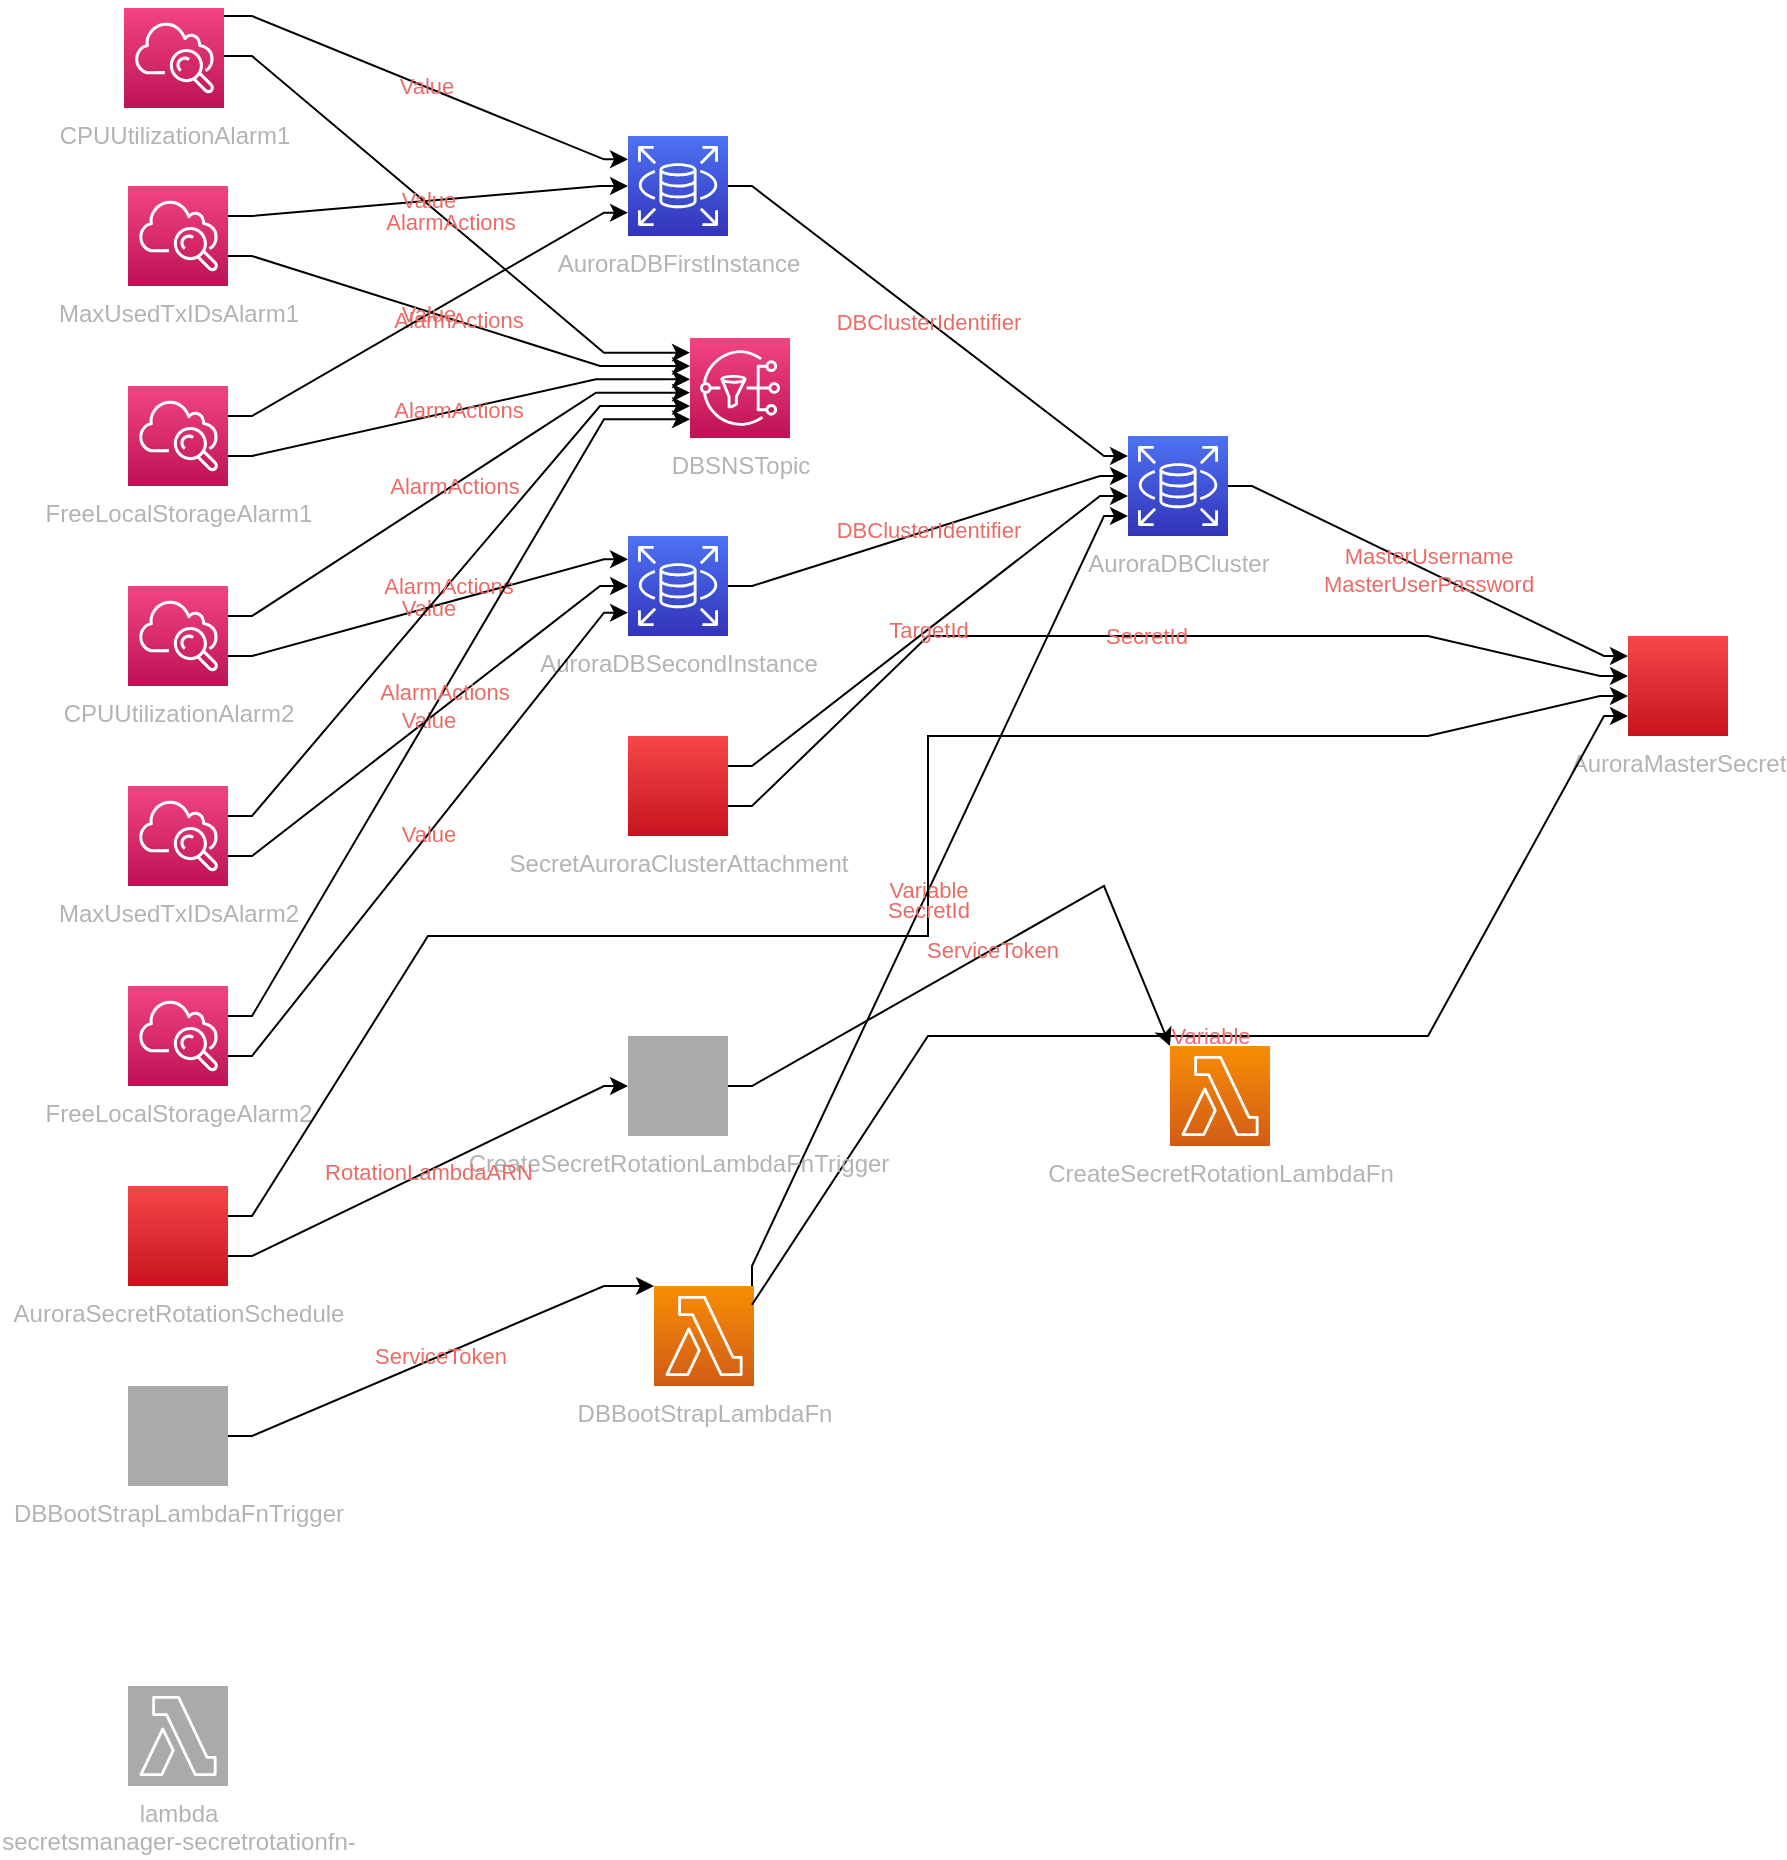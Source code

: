 <mxfile pages="2">
    <diagram id="diagramid" name="Diagram">
        <mxGraphModel dx="1534" dy="469" grid="0" gridSize="10" guides="0" tooltips="1" connect="0" arrows="1" fold="1" page="1" pageScale="1" pageWidth="827" pageHeight="1169" background="none" math="0" shadow="0">
            <root>
                <mxCell id="0"/>
                <mxCell id="1" parent="0"/>
                <mxCell id="4" value="DBSNSTopic" style="outlineConnect=0;fontColor=#B3B3B3;gradientColor=#F34482;gradientDirection=north;fillColor=#BC1356;strokeColor=#ffffff;dashed=0;verticalLabelPosition=bottom;verticalAlign=top;align=center;html=1;fontSize=12;fontStyle=0;aspect=fixed;shape=mxgraph.aws4.resourceIcon;resIcon=mxgraph.aws4.sns;rounded=0;" parent="1" vertex="1">
                    <mxGeometry x="281" y="176" width="50" height="50" as="geometry"/>
                </mxCell>
                <mxCell id="12" value="AuroraMasterSecret" style="outlineConnect=0;fontColor=#B3B3B3;gradientColor=#F54749;gradientDirection=north;fillColor=#C7131F;strokeColor=#ffffff;dashed=0;verticalLabelPosition=bottom;verticalAlign=top;align=center;html=1;fontSize=12;fontStyle=0;aspect=fixed;shape=mxgraph.aws4.resourceIcon;resIcon=mxgraph.aws4.secretsmanager;rounded=0;" parent="1" vertex="1">
                    <mxGeometry x="750" y="325" width="50" height="50" as="geometry"/>
                </mxCell>
                <mxCell id="16" value="CreateSecretRotationLambdaFn" style="outlineConnect=0;fontColor=#B3B3B3;gradientColor=#F78E04;gradientDirection=north;fillColor=#D05C17;strokeColor=#ffffff;dashed=0;verticalLabelPosition=bottom;verticalAlign=top;align=center;html=1;fontSize=12;fontStyle=0;aspect=fixed;shape=mxgraph.aws4.resourceIcon;resIcon=mxgraph.aws4.lambda;rounded=0;" parent="1" vertex="1">
                    <mxGeometry x="521" y="530" width="50" height="50" as="geometry"/>
                </mxCell>
                <mxCell id="19" value="AuroraDBCluster" style="outlineConnect=0;fontColor=#B3B3B3;gradientColor=#4D72F3;gradientDirection=north;fillColor=#3334B9;strokeColor=#ffffff;dashed=0;verticalLabelPosition=bottom;verticalAlign=top;align=center;html=1;fontSize=12;fontStyle=0;aspect=fixed;shape=mxgraph.aws4.resourceIcon;resIcon=mxgraph.aws4.rds;rounded=0;" parent="1" vertex="1">
                    <mxGeometry x="500" y="225" width="50" height="50" as="geometry"/>
                </mxCell>
                <mxCell id="20" value="AuroraDBFirstInstance" style="outlineConnect=0;fontColor=#B3B3B3;gradientColor=#4D72F3;gradientDirection=north;fillColor=#3334B9;strokeColor=#ffffff;dashed=0;verticalLabelPosition=bottom;verticalAlign=top;align=center;html=1;fontSize=12;fontStyle=0;aspect=fixed;shape=mxgraph.aws4.resourceIcon;resIcon=mxgraph.aws4.rds;rounded=0;" parent="1" vertex="1">
                    <mxGeometry x="250" y="75" width="50" height="50" as="geometry"/>
                </mxCell>
                <mxCell id="21" value="AuroraDBSecondInstance" style="outlineConnect=0;fontColor=#B3B3B3;gradientColor=#4D72F3;gradientDirection=north;fillColor=#3334B9;strokeColor=#ffffff;dashed=0;verticalLabelPosition=bottom;verticalAlign=top;align=center;html=1;fontSize=12;fontStyle=0;aspect=fixed;shape=mxgraph.aws4.resourceIcon;resIcon=mxgraph.aws4.rds;rounded=0;" parent="1" vertex="1">
                    <mxGeometry x="250" y="275" width="50" height="50" as="geometry"/>
                </mxCell>
                <mxCell id="22" value="CPUUtilizationAlarm1" style="outlineConnect=0;fontColor=#B3B3B3;gradientColor=#F34482;gradientDirection=north;fillColor=#BC1356;strokeColor=#ffffff;dashed=0;verticalLabelPosition=bottom;verticalAlign=top;align=center;html=1;fontSize=12;fontStyle=0;aspect=fixed;shape=mxgraph.aws4.resourceIcon;resIcon=mxgraph.aws4.cloudwatch;rounded=0;" parent="1" vertex="1">
                    <mxGeometry x="-2" y="11" width="50" height="50" as="geometry"/>
                </mxCell>
                <mxCell id="23" value="CPUUtilizationAlarm2" style="outlineConnect=0;fontColor=#B3B3B3;gradientColor=#F34482;gradientDirection=north;fillColor=#BC1356;strokeColor=#ffffff;dashed=0;verticalLabelPosition=bottom;verticalAlign=top;align=center;html=1;fontSize=12;fontStyle=0;aspect=fixed;shape=mxgraph.aws4.resourceIcon;resIcon=mxgraph.aws4.cloudwatch;rounded=0;" parent="1" vertex="1">
                    <mxGeometry y="300" width="50" height="50" as="geometry"/>
                </mxCell>
                <mxCell id="24" value="MaxUsedTxIDsAlarm1" style="outlineConnect=0;fontColor=#B3B3B3;gradientColor=#F34482;gradientDirection=north;fillColor=#BC1356;strokeColor=#ffffff;dashed=0;verticalLabelPosition=bottom;verticalAlign=top;align=center;html=1;fontSize=12;fontStyle=0;aspect=fixed;shape=mxgraph.aws4.resourceIcon;resIcon=mxgraph.aws4.cloudwatch;rounded=0;" parent="1" vertex="1">
                    <mxGeometry y="100" width="50" height="50" as="geometry"/>
                </mxCell>
                <mxCell id="25" value="MaxUsedTxIDsAlarm2" style="outlineConnect=0;fontColor=#B3B3B3;gradientColor=#F34482;gradientDirection=north;fillColor=#BC1356;strokeColor=#ffffff;dashed=0;verticalLabelPosition=bottom;verticalAlign=top;align=center;html=1;fontSize=12;fontStyle=0;aspect=fixed;shape=mxgraph.aws4.resourceIcon;resIcon=mxgraph.aws4.cloudwatch;rounded=0;" parent="1" vertex="1">
                    <mxGeometry y="400" width="50" height="50" as="geometry"/>
                </mxCell>
                <mxCell id="26" value="FreeLocalStorageAlarm1" style="outlineConnect=0;fontColor=#B3B3B3;gradientColor=#F34482;gradientDirection=north;fillColor=#BC1356;strokeColor=#ffffff;dashed=0;verticalLabelPosition=bottom;verticalAlign=top;align=center;html=1;fontSize=12;fontStyle=0;aspect=fixed;shape=mxgraph.aws4.resourceIcon;resIcon=mxgraph.aws4.cloudwatch;rounded=0;" parent="1" vertex="1">
                    <mxGeometry y="200" width="50" height="50" as="geometry"/>
                </mxCell>
                <mxCell id="27" value="FreeLocalStorageAlarm2" style="outlineConnect=0;fontColor=#B3B3B3;gradientColor=#F34482;gradientDirection=north;fillColor=#BC1356;strokeColor=#ffffff;dashed=0;verticalLabelPosition=bottom;verticalAlign=top;align=center;html=1;fontSize=12;fontStyle=0;aspect=fixed;shape=mxgraph.aws4.resourceIcon;resIcon=mxgraph.aws4.cloudwatch;rounded=0;" parent="1" vertex="1">
                    <mxGeometry y="500" width="50" height="50" as="geometry"/>
                </mxCell>
                <mxCell id="31" value="DBBootStrapLambdaFn" style="outlineConnect=0;fontColor=#B3B3B3;gradientColor=#F78E04;gradientDirection=north;fillColor=#D05C17;strokeColor=#ffffff;dashed=0;verticalLabelPosition=bottom;verticalAlign=top;align=center;html=1;fontSize=12;fontStyle=0;aspect=fixed;shape=mxgraph.aws4.resourceIcon;resIcon=mxgraph.aws4.lambda;rounded=0;" parent="1" vertex="1">
                    <mxGeometry x="263" y="650" width="50" height="50" as="geometry"/>
                </mxCell>
                <mxCell id="39" value="lambda  &#10;secretsmanager-secretrotationfn-" style="outlineConnect=0;fontColor=#B3B3B3;gradientColor=#aaaaaa;gradientDirection=north;fillColor=#aaaaaa;strokeColor=#ffffff;dashed=0;verticalLabelPosition=bottom;verticalAlign=top;align=center;html=1;fontSize=12;fontStyle=0;aspect=fixed;shape=mxgraph.aws4.resourceIcon;resIcon=mxgraph.aws4.lambda;rounded=0;" parent="1" vertex="1">
                    <mxGeometry y="850" width="50" height="50" as="geometry"/>
                </mxCell>
                <mxCell id="AuroraMasterSecret|AuroraDBCluster" value="MasterUsername&#10;MasterUserPassword" style="edgeStyle=orthogonalEdgeStyle;rounded=0;orthogonalLoop=1;jettySize=auto;html=1;labelBackgroundColor=none;fontColor=#EA6B66;noEdgeStyle=1;orthogonal=1;" parent="1" source="19" target="12" edge="1">
                    <mxGeometry relative="1" as="geometry">
                        <Array as="points">
                            <mxPoint x="562" y="250"/>
                            <mxPoint x="738" y="335"/>
                        </Array>
                    </mxGeometry>
                </mxCell>
                <mxCell id="AuroraDBCluster|AuroraDBFirstInstance" value="DBClusterIdentifier" style="edgeStyle=orthogonalEdgeStyle;rounded=0;orthogonalLoop=1;jettySize=auto;html=1;labelBackgroundColor=none;fontColor=#EA6B66;noEdgeStyle=1;orthogonal=1;" parent="1" source="20" target="19" edge="1">
                    <mxGeometry relative="1" as="geometry">
                        <Array as="points">
                            <mxPoint x="312" y="100"/>
                            <mxPoint x="488" y="235"/>
                        </Array>
                    </mxGeometry>
                </mxCell>
                <mxCell id="AuroraDBCluster|AuroraDBSecondInstance" value="DBClusterIdentifier" style="edgeStyle=orthogonalEdgeStyle;rounded=0;orthogonalLoop=1;jettySize=auto;html=1;labelBackgroundColor=none;fontColor=#EA6B66;noEdgeStyle=1;orthogonal=1;" parent="1" source="21" target="19" edge="1">
                    <mxGeometry relative="1" as="geometry">
                        <Array as="points">
                            <mxPoint x="312" y="300"/>
                            <mxPoint x="486" y="245"/>
                        </Array>
                    </mxGeometry>
                </mxCell>
                <mxCell id="DBSNSTopic|CPUUtilizationAlarm1" value="AlarmActions" style="edgeStyle=orthogonalEdgeStyle;rounded=0;orthogonalLoop=1;jettySize=auto;html=1;labelBackgroundColor=none;fontColor=#EA6B66;noEdgeStyle=1;orthogonal=1;" parent="1" source="22" target="4" edge="1">
                    <mxGeometry relative="1" as="geometry">
                        <Array as="points">
                            <mxPoint x="62" y="35"/>
                            <mxPoint x="238" y="183.333"/>
                        </Array>
                    </mxGeometry>
                </mxCell>
                <mxCell id="AuroraDBFirstInstance|CPUUtilizationAlarm1" value="Value" style="edgeStyle=orthogonalEdgeStyle;rounded=0;orthogonalLoop=1;jettySize=auto;html=1;labelBackgroundColor=none;fontColor=#EA6B66;noEdgeStyle=1;orthogonal=1;" parent="1" source="22" target="20" edge="1">
                    <mxGeometry relative="1" as="geometry">
                        <Array as="points">
                            <mxPoint x="62" y="15"/>
                            <mxPoint x="238" y="86.667"/>
                        </Array>
                    </mxGeometry>
                </mxCell>
                <mxCell id="DBSNSTopic|CPUUtilizationAlarm2" value="AlarmActions" style="edgeStyle=orthogonalEdgeStyle;rounded=0;orthogonalLoop=1;jettySize=auto;html=1;labelBackgroundColor=none;fontColor=#EA6B66;noEdgeStyle=1;orthogonal=1;" parent="1" source="23" target="4" edge="1">
                    <mxGeometry relative="1" as="geometry">
                        <Array as="points">
                            <mxPoint x="62" y="315"/>
                            <mxPoint x="234" y="203.333"/>
                        </Array>
                    </mxGeometry>
                </mxCell>
                <mxCell id="AuroraDBSecondInstance|CPUUtilizationAlarm2" value="Value" style="edgeStyle=orthogonalEdgeStyle;rounded=0;orthogonalLoop=1;jettySize=auto;html=1;labelBackgroundColor=none;fontColor=#EA6B66;noEdgeStyle=1;orthogonal=1;" parent="1" source="23" target="21" edge="1">
                    <mxGeometry relative="1" as="geometry">
                        <Array as="points">
                            <mxPoint x="62" y="335"/>
                            <mxPoint x="238" y="286.667"/>
                        </Array>
                    </mxGeometry>
                </mxCell>
                <mxCell id="DBSNSTopic|MaxUsedTxIDsAlarm1" value="AlarmActions" style="edgeStyle=orthogonalEdgeStyle;rounded=0;orthogonalLoop=1;jettySize=auto;html=1;labelBackgroundColor=none;fontColor=#EA6B66;noEdgeStyle=1;orthogonal=1;" parent="1" source="24" target="4" edge="1">
                    <mxGeometry relative="1" as="geometry">
                        <Array as="points">
                            <mxPoint x="62" y="135"/>
                            <mxPoint x="236" y="190"/>
                        </Array>
                    </mxGeometry>
                </mxCell>
                <mxCell id="AuroraDBFirstInstance|MaxUsedTxIDsAlarm1" value="Value" style="edgeStyle=orthogonalEdgeStyle;rounded=0;orthogonalLoop=1;jettySize=auto;html=1;labelBackgroundColor=none;fontColor=#EA6B66;noEdgeStyle=1;orthogonal=1;" parent="1" source="24" target="20" edge="1">
                    <mxGeometry relative="1" as="geometry">
                        <Array as="points">
                            <mxPoint x="62" y="115"/>
                            <mxPoint x="236" y="100"/>
                        </Array>
                    </mxGeometry>
                </mxCell>
                <mxCell id="DBSNSTopic|MaxUsedTxIDsAlarm2" value="AlarmActions" style="edgeStyle=orthogonalEdgeStyle;rounded=0;orthogonalLoop=1;jettySize=auto;html=1;labelBackgroundColor=none;fontColor=#EA6B66;noEdgeStyle=1;orthogonal=1;" parent="1" source="25" target="4" edge="1">
                    <mxGeometry relative="1" as="geometry">
                        <Array as="points">
                            <mxPoint x="62" y="415"/>
                            <mxPoint x="236" y="210.0"/>
                        </Array>
                    </mxGeometry>
                </mxCell>
                <mxCell id="AuroraDBSecondInstance|MaxUsedTxIDsAlarm2" value="Value" style="edgeStyle=orthogonalEdgeStyle;rounded=0;orthogonalLoop=1;jettySize=auto;html=1;labelBackgroundColor=none;fontColor=#EA6B66;noEdgeStyle=1;orthogonal=1;" parent="1" source="25" target="21" edge="1">
                    <mxGeometry relative="1" as="geometry">
                        <Array as="points">
                            <mxPoint x="62" y="435"/>
                            <mxPoint x="236" y="300"/>
                        </Array>
                    </mxGeometry>
                </mxCell>
                <mxCell id="DBSNSTopic|FreeLocalStorageAlarm1" value="AlarmActions" style="edgeStyle=orthogonalEdgeStyle;rounded=0;orthogonalLoop=1;jettySize=auto;html=1;labelBackgroundColor=none;fontColor=#EA6B66;noEdgeStyle=1;orthogonal=1;" parent="1" source="26" target="4" edge="1">
                    <mxGeometry relative="1" as="geometry">
                        <Array as="points">
                            <mxPoint x="62" y="235"/>
                            <mxPoint x="234" y="196.667"/>
                        </Array>
                    </mxGeometry>
                </mxCell>
                <mxCell id="AuroraDBFirstInstance|FreeLocalStorageAlarm1" value="Value" style="edgeStyle=orthogonalEdgeStyle;rounded=0;orthogonalLoop=1;jettySize=auto;html=1;labelBackgroundColor=none;fontColor=#EA6B66;noEdgeStyle=1;orthogonal=1;" parent="1" source="26" target="20" edge="1">
                    <mxGeometry relative="1" as="geometry">
                        <Array as="points">
                            <mxPoint x="62" y="215"/>
                            <mxPoint x="238" y="113.333"/>
                        </Array>
                    </mxGeometry>
                </mxCell>
                <mxCell id="DBSNSTopic|FreeLocalStorageAlarm2" value="AlarmActions" style="edgeStyle=orthogonalEdgeStyle;rounded=0;orthogonalLoop=1;jettySize=auto;html=1;labelBackgroundColor=none;fontColor=#EA6B66;noEdgeStyle=1;orthogonal=1;" parent="1" source="27" target="4" edge="1">
                    <mxGeometry relative="1" as="geometry">
                        <Array as="points">
                            <mxPoint x="62" y="515"/>
                            <mxPoint x="238" y="216.667"/>
                        </Array>
                    </mxGeometry>
                </mxCell>
                <mxCell id="AuroraDBSecondInstance|FreeLocalStorageAlarm2" value="Value" style="edgeStyle=orthogonalEdgeStyle;rounded=0;orthogonalLoop=1;jettySize=auto;html=1;labelBackgroundColor=none;fontColor=#EA6B66;noEdgeStyle=1;orthogonal=1;" parent="1" source="27" target="21" edge="1">
                    <mxGeometry relative="1" as="geometry">
                        <Array as="points">
                            <mxPoint x="62" y="535"/>
                            <mxPoint x="238" y="313.333"/>
                        </Array>
                    </mxGeometry>
                </mxCell>
                <mxCell id="AuroraMasterSecret|DBBootStrapLambdaFn" value="Variable" style="edgeStyle=orthogonalEdgeStyle;rounded=0;orthogonalLoop=1;jettySize=auto;html=1;labelBackgroundColor=none;fontColor=#EA6B66;noEdgeStyle=1;orthogonal=1;" parent="1" source="31" target="12" edge="1">
                    <mxGeometry relative="1" as="geometry">
                        <Array as="points">
                            <mxPoint x="312" y="660"/>
                            <mxPoint x="400" y="525"/>
                            <mxPoint x="650" y="525"/>
                            <mxPoint x="738" y="365"/>
                        </Array>
                    </mxGeometry>
                </mxCell>
                <mxCell id="AuroraDBCluster|DBBootStrapLambdaFn" value="Variable" style="edgeStyle=orthogonalEdgeStyle;rounded=0;orthogonalLoop=1;jettySize=auto;html=1;labelBackgroundColor=none;fontColor=#EA6B66;noEdgeStyle=1;orthogonal=1;" parent="1" source="31" target="19" edge="1">
                    <mxGeometry relative="1" as="geometry">
                        <Array as="points">
                            <mxPoint x="312" y="640"/>
                            <mxPoint x="488" y="265"/>
                        </Array>
                    </mxGeometry>
                </mxCell>
                <mxCell id="41" value="SecretAuroraClusterAttachment" style="outlineConnect=0;fontColor=#B3B3B3;gradientColor=#F54749;gradientDirection=north;fillColor=#C7131F;strokeColor=#ffffff;dashed=0;verticalLabelPosition=bottom;verticalAlign=top;align=center;html=1;fontSize=12;fontStyle=0;aspect=fixed;shape=mxgraph.aws4.resourceIcon;resIcon=mxgraph.aws4.secretsmanager;rounded=0;" parent="1" vertex="1">
                    <mxGeometry x="250" y="375" width="50" height="50" as="geometry"/>
                </mxCell>
                <mxCell id="42" value="CreateSecretRotationLambdaFnTrigger" style="outlineConnect=0;fontColor=#B3B3B3;gradientColor=#aaaaaa;gradientDirection=north;fillColor=#aaaaaa;strokeColor=#ffffff;dashed=0;verticalLabelPosition=bottom;verticalAlign=top;align=center;html=1;fontSize=12;fontStyle=0;aspect=fixed;shape=mxgraph.aws4.resourceIcon;resIcon=mxgraph.aws4.lambdaapgsecretsmanager;rounded=0;" parent="1" vertex="1">
                    <mxGeometry x="250" y="525" width="50" height="50" as="geometry"/>
                </mxCell>
                <mxCell id="43" value="AuroraSecretRotationSchedule" style="outlineConnect=0;fontColor=#B3B3B3;gradientColor=#F54749;gradientDirection=north;fillColor=#C7131F;strokeColor=#ffffff;dashed=0;verticalLabelPosition=bottom;verticalAlign=top;align=center;html=1;fontSize=12;fontStyle=0;aspect=fixed;shape=mxgraph.aws4.resourceIcon;resIcon=mxgraph.aws4.secretsmanager;rounded=0;" parent="1" vertex="1">
                    <mxGeometry y="600" width="50" height="50" as="geometry"/>
                </mxCell>
                <mxCell id="44" value="DBBootStrapLambdaFnTrigger" style="outlineConnect=0;fontColor=#B3B3B3;gradientColor=#aaaaaa;gradientDirection=north;fillColor=#aaaaaa;strokeColor=#ffffff;dashed=0;verticalLabelPosition=bottom;verticalAlign=top;align=center;html=1;fontSize=12;fontStyle=0;aspect=fixed;shape=mxgraph.aws4.resourceIcon;resIcon=mxgraph.aws4.lambdaapgbootstrap;rounded=0;" parent="1" vertex="1">
                    <mxGeometry y="700" width="50" height="50" as="geometry"/>
                </mxCell>
                <mxCell id="AuroraMasterSecret|SecretAuroraClusterAttachment" value="SecretId" style="edgeStyle=orthogonalEdgeStyle;rounded=0;orthogonalLoop=1;jettySize=auto;html=1;labelBackgroundColor=none;fontColor=#EA6B66;noEdgeStyle=1;orthogonal=1;" parent="1" source="41" target="12" edge="1">
                    <mxGeometry relative="1" as="geometry">
                        <Array as="points">
                            <mxPoint x="312" y="410"/>
                            <mxPoint x="400" y="325"/>
                            <mxPoint x="650" y="325"/>
                            <mxPoint x="736" y="345"/>
                        </Array>
                    </mxGeometry>
                </mxCell>
                <mxCell id="AuroraDBCluster|SecretAuroraClusterAttachment" value="TargetId" style="edgeStyle=orthogonalEdgeStyle;rounded=0;orthogonalLoop=1;jettySize=auto;html=1;labelBackgroundColor=none;fontColor=#EA6B66;noEdgeStyle=1;orthogonal=1;" parent="1" source="41" target="19" edge="1">
                    <mxGeometry relative="1" as="geometry">
                        <Array as="points">
                            <mxPoint x="312" y="390"/>
                            <mxPoint x="486" y="255"/>
                        </Array>
                    </mxGeometry>
                </mxCell>
                <mxCell id="CreateSecretRotationLambdaFn|CreateSecretRotationLambdaFnTrigger" value="ServiceToken" style="edgeStyle=orthogonalEdgeStyle;rounded=0;orthogonalLoop=1;jettySize=auto;html=1;labelBackgroundColor=none;fontColor=#EA6B66;noEdgeStyle=1;orthogonal=1;" parent="1" source="42" target="16" edge="1">
                    <mxGeometry relative="1" as="geometry">
                        <Array as="points">
                            <mxPoint x="312" y="550"/>
                            <mxPoint x="488" y="450"/>
                        </Array>
                    </mxGeometry>
                </mxCell>
                <mxCell id="AuroraMasterSecret|AuroraSecretRotationSchedule" value="SecretId" style="edgeStyle=orthogonalEdgeStyle;rounded=0;orthogonalLoop=1;jettySize=auto;html=1;labelBackgroundColor=none;fontColor=#EA6B66;noEdgeStyle=1;orthogonal=1;" parent="1" source="43" target="12" edge="1">
                    <mxGeometry relative="1" as="geometry">
                        <Array as="points">
                            <mxPoint x="62" y="615"/>
                            <mxPoint x="150" y="475"/>
                            <mxPoint x="400" y="475"/>
                            <mxPoint x="400" y="375"/>
                            <mxPoint x="650" y="375"/>
                            <mxPoint x="736" y="355"/>
                        </Array>
                    </mxGeometry>
                </mxCell>
                <mxCell id="CreateSecretRotationLambdaFnTrigger|AuroraSecretRotationSchedule" value="RotationLambdaARN" style="edgeStyle=orthogonalEdgeStyle;rounded=0;orthogonalLoop=1;jettySize=auto;html=1;labelBackgroundColor=none;fontColor=#EA6B66;noEdgeStyle=1;orthogonal=1;" parent="1" source="43" target="42" edge="1">
                    <mxGeometry relative="1" as="geometry">
                        <Array as="points">
                            <mxPoint x="62" y="635"/>
                            <mxPoint x="238" y="550"/>
                        </Array>
                    </mxGeometry>
                </mxCell>
                <mxCell id="DBBootStrapLambdaFn|DBBootStrapLambdaFnTrigger" value="ServiceToken" style="edgeStyle=orthogonalEdgeStyle;rounded=0;orthogonalLoop=1;jettySize=auto;html=1;labelBackgroundColor=none;fontColor=#EA6B66;noEdgeStyle=1;orthogonal=1;" parent="1" source="44" target="31" edge="1">
                    <mxGeometry relative="1" as="geometry">
                        <Array as="points">
                            <mxPoint x="62" y="725"/>
                            <mxPoint x="238" y="650"/>
                        </Array>
                    </mxGeometry>
                </mxCell>
            </root>
        </mxGraphModel>
    </diagram>
</mxfile>